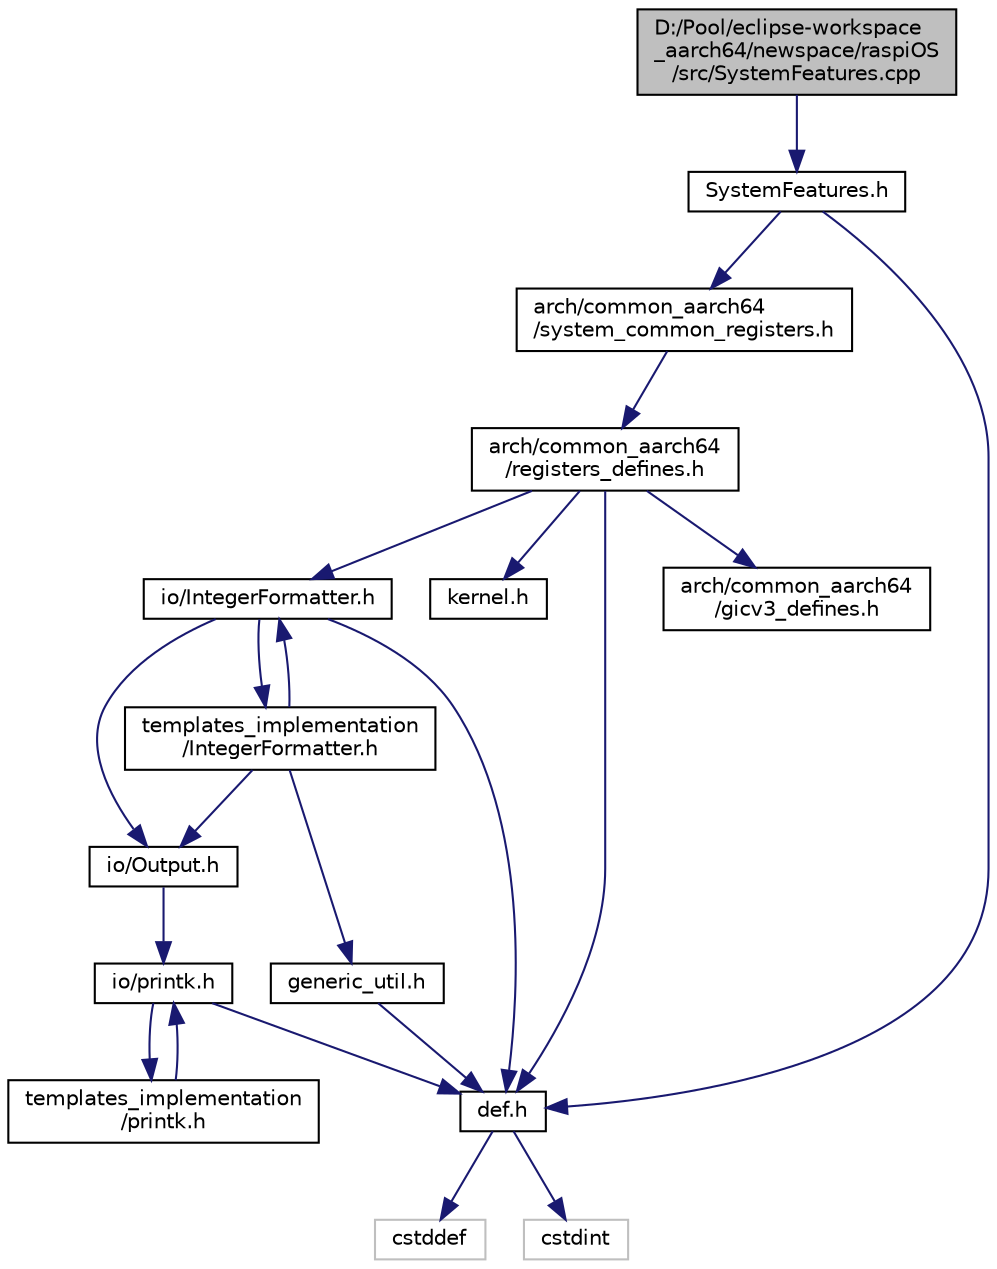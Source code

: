 digraph "D:/Pool/eclipse-workspace_aarch64/newspace/raspiOS/src/SystemFeatures.cpp"
{
  edge [fontname="Helvetica",fontsize="10",labelfontname="Helvetica",labelfontsize="10"];
  node [fontname="Helvetica",fontsize="10",shape=record];
  Node4007 [label="D:/Pool/eclipse-workspace\l_aarch64/newspace/raspiOS\l/src/SystemFeatures.cpp",height=0.2,width=0.4,color="black", fillcolor="grey75", style="filled", fontcolor="black"];
  Node4007 -> Node4008 [color="midnightblue",fontsize="10",style="solid",fontname="Helvetica"];
  Node4008 [label="SystemFeatures.h",height=0.2,width=0.4,color="black", fillcolor="white", style="filled",URL="$dc/d74/_system_features_8h.html"];
  Node4008 -> Node4009 [color="midnightblue",fontsize="10",style="solid",fontname="Helvetica"];
  Node4009 [label="def.h",height=0.2,width=0.4,color="black", fillcolor="white", style="filled",URL="$d4/da4/def_8h.html"];
  Node4009 -> Node4010 [color="midnightblue",fontsize="10",style="solid",fontname="Helvetica"];
  Node4010 [label="cstddef",height=0.2,width=0.4,color="grey75", fillcolor="white", style="filled"];
  Node4009 -> Node4011 [color="midnightblue",fontsize="10",style="solid",fontname="Helvetica"];
  Node4011 [label="cstdint",height=0.2,width=0.4,color="grey75", fillcolor="white", style="filled"];
  Node4008 -> Node4012 [color="midnightblue",fontsize="10",style="solid",fontname="Helvetica"];
  Node4012 [label="arch/common_aarch64\l/system_common_registers.h",height=0.2,width=0.4,color="black", fillcolor="white", style="filled",URL="$d4/d1f/system__common__registers_8h.html"];
  Node4012 -> Node4013 [color="midnightblue",fontsize="10",style="solid",fontname="Helvetica"];
  Node4013 [label="arch/common_aarch64\l/registers_defines.h",height=0.2,width=0.4,color="black", fillcolor="white", style="filled",URL="$d1/dbd/registers__defines_8h.html"];
  Node4013 -> Node4009 [color="midnightblue",fontsize="10",style="solid",fontname="Helvetica"];
  Node4013 -> Node4014 [color="midnightblue",fontsize="10",style="solid",fontname="Helvetica"];
  Node4014 [label="kernel.h",height=0.2,width=0.4,color="black", fillcolor="white", style="filled",URL="$d0/daa/kernel_8h.html"];
  Node4013 -> Node4015 [color="midnightblue",fontsize="10",style="solid",fontname="Helvetica"];
  Node4015 [label="io/IntegerFormatter.h",height=0.2,width=0.4,color="black", fillcolor="white", style="filled",URL="$d5/d7b/io_2_integer_formatter_8h.html"];
  Node4015 -> Node4009 [color="midnightblue",fontsize="10",style="solid",fontname="Helvetica"];
  Node4015 -> Node4016 [color="midnightblue",fontsize="10",style="solid",fontname="Helvetica"];
  Node4016 [label="io/Output.h",height=0.2,width=0.4,color="black", fillcolor="white", style="filled",URL="$d6/d77/_output_8h.html"];
  Node4016 -> Node4017 [color="midnightblue",fontsize="10",style="solid",fontname="Helvetica"];
  Node4017 [label="io/printk.h",height=0.2,width=0.4,color="black", fillcolor="white", style="filled",URL="$dd/d17/io_2printk_8h.html"];
  Node4017 -> Node4009 [color="midnightblue",fontsize="10",style="solid",fontname="Helvetica"];
  Node4017 -> Node4018 [color="midnightblue",fontsize="10",style="solid",fontname="Helvetica"];
  Node4018 [label="templates_implementation\l/printk.h",height=0.2,width=0.4,color="black", fillcolor="white", style="filled",URL="$d7/d95/templates__implementation_2printk_8h.html"];
  Node4018 -> Node4017 [color="midnightblue",fontsize="10",style="solid",fontname="Helvetica"];
  Node4015 -> Node4019 [color="midnightblue",fontsize="10",style="solid",fontname="Helvetica"];
  Node4019 [label="templates_implementation\l/IntegerFormatter.h",height=0.2,width=0.4,color="black", fillcolor="white", style="filled",URL="$dc/d84/templates__implementation_2_integer_formatter_8h.html"];
  Node4019 -> Node4015 [color="midnightblue",fontsize="10",style="solid",fontname="Helvetica"];
  Node4019 -> Node4020 [color="midnightblue",fontsize="10",style="solid",fontname="Helvetica"];
  Node4020 [label="generic_util.h",height=0.2,width=0.4,color="black", fillcolor="white", style="filled",URL="$d6/d93/generic__util_8h.html"];
  Node4020 -> Node4009 [color="midnightblue",fontsize="10",style="solid",fontname="Helvetica"];
  Node4019 -> Node4016 [color="midnightblue",fontsize="10",style="solid",fontname="Helvetica"];
  Node4013 -> Node4021 [color="midnightblue",fontsize="10",style="solid",fontname="Helvetica"];
  Node4021 [label="arch/common_aarch64\l/gicv3_defines.h",height=0.2,width=0.4,color="black", fillcolor="white", style="filled",URL="$d5/d80/gicv3__defines_8h.html"];
}
